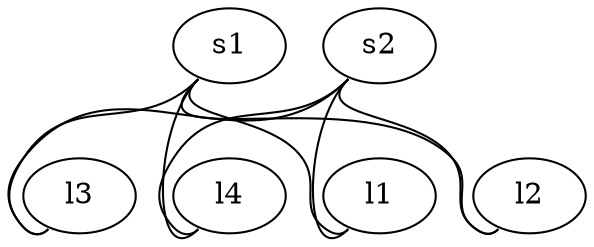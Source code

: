 graph G {
  graph [hostidtype="hostname", version="1:0"];
    "s1":"swp4" -- "l1":"swp1";
    "s1":"swp3" -- "l2":"swp1";
    "s1":"swp2" -- "l3":"swp1";
    "s1":"swp1" -- "l4":"swp1";
    "s2":"swp1" -- "l1":"swp2";
    "s2":"swp2" -- "l2":"swp2";
    "s2":"swp3" -- "l3":"swp2";
    "s2":"swp4" -- "l4":"swp2";
}
